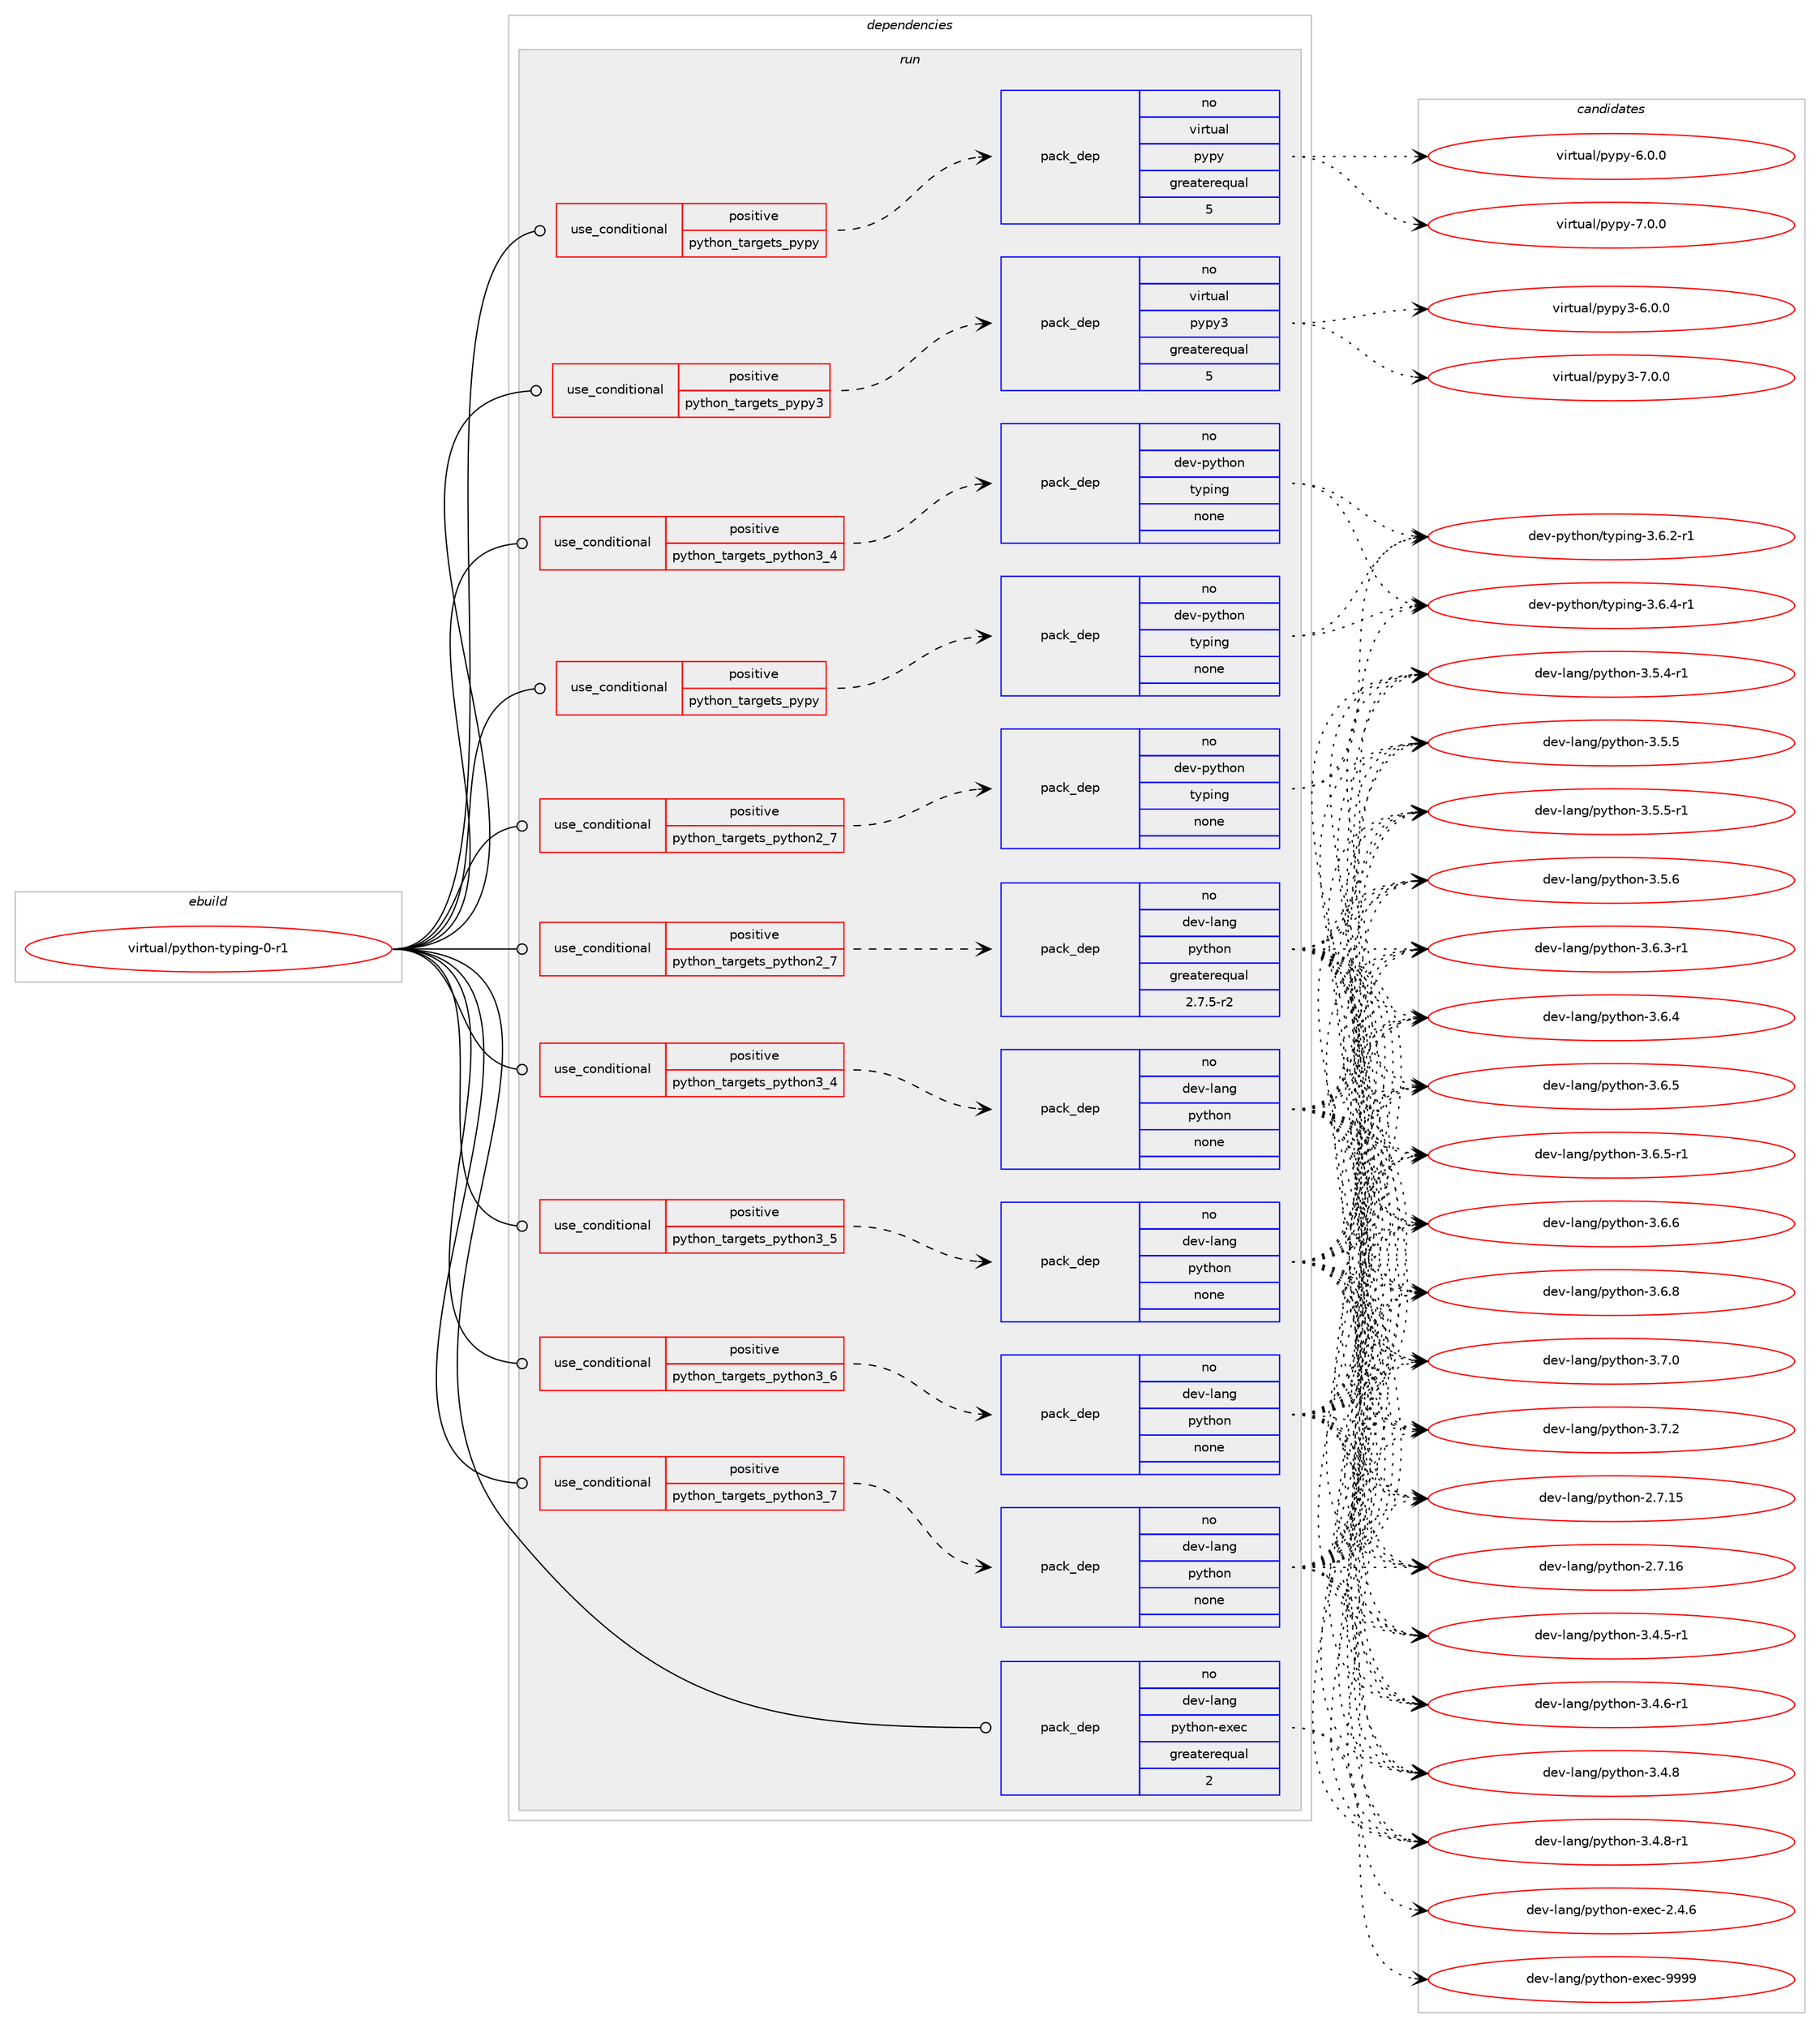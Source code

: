 digraph prolog {

# *************
# Graph options
# *************

newrank=true;
concentrate=true;
compound=true;
graph [rankdir=LR,fontname=Helvetica,fontsize=10,ranksep=1.5];#, ranksep=2.5, nodesep=0.2];
edge  [arrowhead=vee];
node  [fontname=Helvetica,fontsize=10];

# **********
# The ebuild
# **********

subgraph cluster_leftcol {
color=gray;
rank=same;
label=<<i>ebuild</i>>;
id [label="virtual/python-typing-0-r1", color=red, width=4, href="../virtual/python-typing-0-r1.svg"];
}

# ****************
# The dependencies
# ****************

subgraph cluster_midcol {
color=gray;
label=<<i>dependencies</i>>;
subgraph cluster_compile {
fillcolor="#eeeeee";
style=filled;
label=<<i>compile</i>>;
}
subgraph cluster_compileandrun {
fillcolor="#eeeeee";
style=filled;
label=<<i>compile and run</i>>;
}
subgraph cluster_run {
fillcolor="#eeeeee";
style=filled;
label=<<i>run</i>>;
subgraph cond462751 {
dependency1743122 [label=<<TABLE BORDER="0" CELLBORDER="1" CELLSPACING="0" CELLPADDING="4"><TR><TD ROWSPAN="3" CELLPADDING="10">use_conditional</TD></TR><TR><TD>positive</TD></TR><TR><TD>python_targets_pypy</TD></TR></TABLE>>, shape=none, color=red];
subgraph pack1251285 {
dependency1743123 [label=<<TABLE BORDER="0" CELLBORDER="1" CELLSPACING="0" CELLPADDING="4" WIDTH="220"><TR><TD ROWSPAN="6" CELLPADDING="30">pack_dep</TD></TR><TR><TD WIDTH="110">no</TD></TR><TR><TD>dev-python</TD></TR><TR><TD>typing</TD></TR><TR><TD>none</TD></TR><TR><TD></TD></TR></TABLE>>, shape=none, color=blue];
}
dependency1743122:e -> dependency1743123:w [weight=20,style="dashed",arrowhead="vee"];
}
id:e -> dependency1743122:w [weight=20,style="solid",arrowhead="odot"];
subgraph cond462752 {
dependency1743124 [label=<<TABLE BORDER="0" CELLBORDER="1" CELLSPACING="0" CELLPADDING="4"><TR><TD ROWSPAN="3" CELLPADDING="10">use_conditional</TD></TR><TR><TD>positive</TD></TR><TR><TD>python_targets_pypy</TD></TR></TABLE>>, shape=none, color=red];
subgraph pack1251286 {
dependency1743125 [label=<<TABLE BORDER="0" CELLBORDER="1" CELLSPACING="0" CELLPADDING="4" WIDTH="220"><TR><TD ROWSPAN="6" CELLPADDING="30">pack_dep</TD></TR><TR><TD WIDTH="110">no</TD></TR><TR><TD>virtual</TD></TR><TR><TD>pypy</TD></TR><TR><TD>greaterequal</TD></TR><TR><TD>5</TD></TR></TABLE>>, shape=none, color=blue];
}
dependency1743124:e -> dependency1743125:w [weight=20,style="dashed",arrowhead="vee"];
}
id:e -> dependency1743124:w [weight=20,style="solid",arrowhead="odot"];
subgraph cond462753 {
dependency1743126 [label=<<TABLE BORDER="0" CELLBORDER="1" CELLSPACING="0" CELLPADDING="4"><TR><TD ROWSPAN="3" CELLPADDING="10">use_conditional</TD></TR><TR><TD>positive</TD></TR><TR><TD>python_targets_pypy3</TD></TR></TABLE>>, shape=none, color=red];
subgraph pack1251287 {
dependency1743127 [label=<<TABLE BORDER="0" CELLBORDER="1" CELLSPACING="0" CELLPADDING="4" WIDTH="220"><TR><TD ROWSPAN="6" CELLPADDING="30">pack_dep</TD></TR><TR><TD WIDTH="110">no</TD></TR><TR><TD>virtual</TD></TR><TR><TD>pypy3</TD></TR><TR><TD>greaterequal</TD></TR><TR><TD>5</TD></TR></TABLE>>, shape=none, color=blue];
}
dependency1743126:e -> dependency1743127:w [weight=20,style="dashed",arrowhead="vee"];
}
id:e -> dependency1743126:w [weight=20,style="solid",arrowhead="odot"];
subgraph cond462754 {
dependency1743128 [label=<<TABLE BORDER="0" CELLBORDER="1" CELLSPACING="0" CELLPADDING="4"><TR><TD ROWSPAN="3" CELLPADDING="10">use_conditional</TD></TR><TR><TD>positive</TD></TR><TR><TD>python_targets_python2_7</TD></TR></TABLE>>, shape=none, color=red];
subgraph pack1251288 {
dependency1743129 [label=<<TABLE BORDER="0" CELLBORDER="1" CELLSPACING="0" CELLPADDING="4" WIDTH="220"><TR><TD ROWSPAN="6" CELLPADDING="30">pack_dep</TD></TR><TR><TD WIDTH="110">no</TD></TR><TR><TD>dev-lang</TD></TR><TR><TD>python</TD></TR><TR><TD>greaterequal</TD></TR><TR><TD>2.7.5-r2</TD></TR></TABLE>>, shape=none, color=blue];
}
dependency1743128:e -> dependency1743129:w [weight=20,style="dashed",arrowhead="vee"];
}
id:e -> dependency1743128:w [weight=20,style="solid",arrowhead="odot"];
subgraph cond462755 {
dependency1743130 [label=<<TABLE BORDER="0" CELLBORDER="1" CELLSPACING="0" CELLPADDING="4"><TR><TD ROWSPAN="3" CELLPADDING="10">use_conditional</TD></TR><TR><TD>positive</TD></TR><TR><TD>python_targets_python2_7</TD></TR></TABLE>>, shape=none, color=red];
subgraph pack1251289 {
dependency1743131 [label=<<TABLE BORDER="0" CELLBORDER="1" CELLSPACING="0" CELLPADDING="4" WIDTH="220"><TR><TD ROWSPAN="6" CELLPADDING="30">pack_dep</TD></TR><TR><TD WIDTH="110">no</TD></TR><TR><TD>dev-python</TD></TR><TR><TD>typing</TD></TR><TR><TD>none</TD></TR><TR><TD></TD></TR></TABLE>>, shape=none, color=blue];
}
dependency1743130:e -> dependency1743131:w [weight=20,style="dashed",arrowhead="vee"];
}
id:e -> dependency1743130:w [weight=20,style="solid",arrowhead="odot"];
subgraph cond462756 {
dependency1743132 [label=<<TABLE BORDER="0" CELLBORDER="1" CELLSPACING="0" CELLPADDING="4"><TR><TD ROWSPAN="3" CELLPADDING="10">use_conditional</TD></TR><TR><TD>positive</TD></TR><TR><TD>python_targets_python3_4</TD></TR></TABLE>>, shape=none, color=red];
subgraph pack1251290 {
dependency1743133 [label=<<TABLE BORDER="0" CELLBORDER="1" CELLSPACING="0" CELLPADDING="4" WIDTH="220"><TR><TD ROWSPAN="6" CELLPADDING="30">pack_dep</TD></TR><TR><TD WIDTH="110">no</TD></TR><TR><TD>dev-lang</TD></TR><TR><TD>python</TD></TR><TR><TD>none</TD></TR><TR><TD></TD></TR></TABLE>>, shape=none, color=blue];
}
dependency1743132:e -> dependency1743133:w [weight=20,style="dashed",arrowhead="vee"];
}
id:e -> dependency1743132:w [weight=20,style="solid",arrowhead="odot"];
subgraph cond462757 {
dependency1743134 [label=<<TABLE BORDER="0" CELLBORDER="1" CELLSPACING="0" CELLPADDING="4"><TR><TD ROWSPAN="3" CELLPADDING="10">use_conditional</TD></TR><TR><TD>positive</TD></TR><TR><TD>python_targets_python3_4</TD></TR></TABLE>>, shape=none, color=red];
subgraph pack1251291 {
dependency1743135 [label=<<TABLE BORDER="0" CELLBORDER="1" CELLSPACING="0" CELLPADDING="4" WIDTH="220"><TR><TD ROWSPAN="6" CELLPADDING="30">pack_dep</TD></TR><TR><TD WIDTH="110">no</TD></TR><TR><TD>dev-python</TD></TR><TR><TD>typing</TD></TR><TR><TD>none</TD></TR><TR><TD></TD></TR></TABLE>>, shape=none, color=blue];
}
dependency1743134:e -> dependency1743135:w [weight=20,style="dashed",arrowhead="vee"];
}
id:e -> dependency1743134:w [weight=20,style="solid",arrowhead="odot"];
subgraph cond462758 {
dependency1743136 [label=<<TABLE BORDER="0" CELLBORDER="1" CELLSPACING="0" CELLPADDING="4"><TR><TD ROWSPAN="3" CELLPADDING="10">use_conditional</TD></TR><TR><TD>positive</TD></TR><TR><TD>python_targets_python3_5</TD></TR></TABLE>>, shape=none, color=red];
subgraph pack1251292 {
dependency1743137 [label=<<TABLE BORDER="0" CELLBORDER="1" CELLSPACING="0" CELLPADDING="4" WIDTH="220"><TR><TD ROWSPAN="6" CELLPADDING="30">pack_dep</TD></TR><TR><TD WIDTH="110">no</TD></TR><TR><TD>dev-lang</TD></TR><TR><TD>python</TD></TR><TR><TD>none</TD></TR><TR><TD></TD></TR></TABLE>>, shape=none, color=blue];
}
dependency1743136:e -> dependency1743137:w [weight=20,style="dashed",arrowhead="vee"];
}
id:e -> dependency1743136:w [weight=20,style="solid",arrowhead="odot"];
subgraph cond462759 {
dependency1743138 [label=<<TABLE BORDER="0" CELLBORDER="1" CELLSPACING="0" CELLPADDING="4"><TR><TD ROWSPAN="3" CELLPADDING="10">use_conditional</TD></TR><TR><TD>positive</TD></TR><TR><TD>python_targets_python3_6</TD></TR></TABLE>>, shape=none, color=red];
subgraph pack1251293 {
dependency1743139 [label=<<TABLE BORDER="0" CELLBORDER="1" CELLSPACING="0" CELLPADDING="4" WIDTH="220"><TR><TD ROWSPAN="6" CELLPADDING="30">pack_dep</TD></TR><TR><TD WIDTH="110">no</TD></TR><TR><TD>dev-lang</TD></TR><TR><TD>python</TD></TR><TR><TD>none</TD></TR><TR><TD></TD></TR></TABLE>>, shape=none, color=blue];
}
dependency1743138:e -> dependency1743139:w [weight=20,style="dashed",arrowhead="vee"];
}
id:e -> dependency1743138:w [weight=20,style="solid",arrowhead="odot"];
subgraph cond462760 {
dependency1743140 [label=<<TABLE BORDER="0" CELLBORDER="1" CELLSPACING="0" CELLPADDING="4"><TR><TD ROWSPAN="3" CELLPADDING="10">use_conditional</TD></TR><TR><TD>positive</TD></TR><TR><TD>python_targets_python3_7</TD></TR></TABLE>>, shape=none, color=red];
subgraph pack1251294 {
dependency1743141 [label=<<TABLE BORDER="0" CELLBORDER="1" CELLSPACING="0" CELLPADDING="4" WIDTH="220"><TR><TD ROWSPAN="6" CELLPADDING="30">pack_dep</TD></TR><TR><TD WIDTH="110">no</TD></TR><TR><TD>dev-lang</TD></TR><TR><TD>python</TD></TR><TR><TD>none</TD></TR><TR><TD></TD></TR></TABLE>>, shape=none, color=blue];
}
dependency1743140:e -> dependency1743141:w [weight=20,style="dashed",arrowhead="vee"];
}
id:e -> dependency1743140:w [weight=20,style="solid",arrowhead="odot"];
subgraph pack1251295 {
dependency1743142 [label=<<TABLE BORDER="0" CELLBORDER="1" CELLSPACING="0" CELLPADDING="4" WIDTH="220"><TR><TD ROWSPAN="6" CELLPADDING="30">pack_dep</TD></TR><TR><TD WIDTH="110">no</TD></TR><TR><TD>dev-lang</TD></TR><TR><TD>python-exec</TD></TR><TR><TD>greaterequal</TD></TR><TR><TD>2</TD></TR></TABLE>>, shape=none, color=blue];
}
id:e -> dependency1743142:w [weight=20,style="solid",arrowhead="odot"];
}
}

# **************
# The candidates
# **************

subgraph cluster_choices {
rank=same;
color=gray;
label=<<i>candidates</i>>;

subgraph choice1251285 {
color=black;
nodesep=1;
choice10010111845112121116104111110471161211121051101034551465446504511449 [label="dev-python/typing-3.6.2-r1", color=red, width=4,href="../dev-python/typing-3.6.2-r1.svg"];
choice10010111845112121116104111110471161211121051101034551465446524511449 [label="dev-python/typing-3.6.4-r1", color=red, width=4,href="../dev-python/typing-3.6.4-r1.svg"];
dependency1743123:e -> choice10010111845112121116104111110471161211121051101034551465446504511449:w [style=dotted,weight="100"];
dependency1743123:e -> choice10010111845112121116104111110471161211121051101034551465446524511449:w [style=dotted,weight="100"];
}
subgraph choice1251286 {
color=black;
nodesep=1;
choice1181051141161179710847112121112121455446484648 [label="virtual/pypy-6.0.0", color=red, width=4,href="../virtual/pypy-6.0.0.svg"];
choice1181051141161179710847112121112121455546484648 [label="virtual/pypy-7.0.0", color=red, width=4,href="../virtual/pypy-7.0.0.svg"];
dependency1743125:e -> choice1181051141161179710847112121112121455446484648:w [style=dotted,weight="100"];
dependency1743125:e -> choice1181051141161179710847112121112121455546484648:w [style=dotted,weight="100"];
}
subgraph choice1251287 {
color=black;
nodesep=1;
choice118105114116117971084711212111212151455446484648 [label="virtual/pypy3-6.0.0", color=red, width=4,href="../virtual/pypy3-6.0.0.svg"];
choice118105114116117971084711212111212151455546484648 [label="virtual/pypy3-7.0.0", color=red, width=4,href="../virtual/pypy3-7.0.0.svg"];
dependency1743127:e -> choice118105114116117971084711212111212151455446484648:w [style=dotted,weight="100"];
dependency1743127:e -> choice118105114116117971084711212111212151455546484648:w [style=dotted,weight="100"];
}
subgraph choice1251288 {
color=black;
nodesep=1;
choice10010111845108971101034711212111610411111045504655464953 [label="dev-lang/python-2.7.15", color=red, width=4,href="../dev-lang/python-2.7.15.svg"];
choice10010111845108971101034711212111610411111045504655464954 [label="dev-lang/python-2.7.16", color=red, width=4,href="../dev-lang/python-2.7.16.svg"];
choice1001011184510897110103471121211161041111104551465246534511449 [label="dev-lang/python-3.4.5-r1", color=red, width=4,href="../dev-lang/python-3.4.5-r1.svg"];
choice1001011184510897110103471121211161041111104551465246544511449 [label="dev-lang/python-3.4.6-r1", color=red, width=4,href="../dev-lang/python-3.4.6-r1.svg"];
choice100101118451089711010347112121116104111110455146524656 [label="dev-lang/python-3.4.8", color=red, width=4,href="../dev-lang/python-3.4.8.svg"];
choice1001011184510897110103471121211161041111104551465246564511449 [label="dev-lang/python-3.4.8-r1", color=red, width=4,href="../dev-lang/python-3.4.8-r1.svg"];
choice1001011184510897110103471121211161041111104551465346524511449 [label="dev-lang/python-3.5.4-r1", color=red, width=4,href="../dev-lang/python-3.5.4-r1.svg"];
choice100101118451089711010347112121116104111110455146534653 [label="dev-lang/python-3.5.5", color=red, width=4,href="../dev-lang/python-3.5.5.svg"];
choice1001011184510897110103471121211161041111104551465346534511449 [label="dev-lang/python-3.5.5-r1", color=red, width=4,href="../dev-lang/python-3.5.5-r1.svg"];
choice100101118451089711010347112121116104111110455146534654 [label="dev-lang/python-3.5.6", color=red, width=4,href="../dev-lang/python-3.5.6.svg"];
choice1001011184510897110103471121211161041111104551465446514511449 [label="dev-lang/python-3.6.3-r1", color=red, width=4,href="../dev-lang/python-3.6.3-r1.svg"];
choice100101118451089711010347112121116104111110455146544652 [label="dev-lang/python-3.6.4", color=red, width=4,href="../dev-lang/python-3.6.4.svg"];
choice100101118451089711010347112121116104111110455146544653 [label="dev-lang/python-3.6.5", color=red, width=4,href="../dev-lang/python-3.6.5.svg"];
choice1001011184510897110103471121211161041111104551465446534511449 [label="dev-lang/python-3.6.5-r1", color=red, width=4,href="../dev-lang/python-3.6.5-r1.svg"];
choice100101118451089711010347112121116104111110455146544654 [label="dev-lang/python-3.6.6", color=red, width=4,href="../dev-lang/python-3.6.6.svg"];
choice100101118451089711010347112121116104111110455146544656 [label="dev-lang/python-3.6.8", color=red, width=4,href="../dev-lang/python-3.6.8.svg"];
choice100101118451089711010347112121116104111110455146554648 [label="dev-lang/python-3.7.0", color=red, width=4,href="../dev-lang/python-3.7.0.svg"];
choice100101118451089711010347112121116104111110455146554650 [label="dev-lang/python-3.7.2", color=red, width=4,href="../dev-lang/python-3.7.2.svg"];
dependency1743129:e -> choice10010111845108971101034711212111610411111045504655464953:w [style=dotted,weight="100"];
dependency1743129:e -> choice10010111845108971101034711212111610411111045504655464954:w [style=dotted,weight="100"];
dependency1743129:e -> choice1001011184510897110103471121211161041111104551465246534511449:w [style=dotted,weight="100"];
dependency1743129:e -> choice1001011184510897110103471121211161041111104551465246544511449:w [style=dotted,weight="100"];
dependency1743129:e -> choice100101118451089711010347112121116104111110455146524656:w [style=dotted,weight="100"];
dependency1743129:e -> choice1001011184510897110103471121211161041111104551465246564511449:w [style=dotted,weight="100"];
dependency1743129:e -> choice1001011184510897110103471121211161041111104551465346524511449:w [style=dotted,weight="100"];
dependency1743129:e -> choice100101118451089711010347112121116104111110455146534653:w [style=dotted,weight="100"];
dependency1743129:e -> choice1001011184510897110103471121211161041111104551465346534511449:w [style=dotted,weight="100"];
dependency1743129:e -> choice100101118451089711010347112121116104111110455146534654:w [style=dotted,weight="100"];
dependency1743129:e -> choice1001011184510897110103471121211161041111104551465446514511449:w [style=dotted,weight="100"];
dependency1743129:e -> choice100101118451089711010347112121116104111110455146544652:w [style=dotted,weight="100"];
dependency1743129:e -> choice100101118451089711010347112121116104111110455146544653:w [style=dotted,weight="100"];
dependency1743129:e -> choice1001011184510897110103471121211161041111104551465446534511449:w [style=dotted,weight="100"];
dependency1743129:e -> choice100101118451089711010347112121116104111110455146544654:w [style=dotted,weight="100"];
dependency1743129:e -> choice100101118451089711010347112121116104111110455146544656:w [style=dotted,weight="100"];
dependency1743129:e -> choice100101118451089711010347112121116104111110455146554648:w [style=dotted,weight="100"];
dependency1743129:e -> choice100101118451089711010347112121116104111110455146554650:w [style=dotted,weight="100"];
}
subgraph choice1251289 {
color=black;
nodesep=1;
choice10010111845112121116104111110471161211121051101034551465446504511449 [label="dev-python/typing-3.6.2-r1", color=red, width=4,href="../dev-python/typing-3.6.2-r1.svg"];
choice10010111845112121116104111110471161211121051101034551465446524511449 [label="dev-python/typing-3.6.4-r1", color=red, width=4,href="../dev-python/typing-3.6.4-r1.svg"];
dependency1743131:e -> choice10010111845112121116104111110471161211121051101034551465446504511449:w [style=dotted,weight="100"];
dependency1743131:e -> choice10010111845112121116104111110471161211121051101034551465446524511449:w [style=dotted,weight="100"];
}
subgraph choice1251290 {
color=black;
nodesep=1;
choice10010111845108971101034711212111610411111045504655464953 [label="dev-lang/python-2.7.15", color=red, width=4,href="../dev-lang/python-2.7.15.svg"];
choice10010111845108971101034711212111610411111045504655464954 [label="dev-lang/python-2.7.16", color=red, width=4,href="../dev-lang/python-2.7.16.svg"];
choice1001011184510897110103471121211161041111104551465246534511449 [label="dev-lang/python-3.4.5-r1", color=red, width=4,href="../dev-lang/python-3.4.5-r1.svg"];
choice1001011184510897110103471121211161041111104551465246544511449 [label="dev-lang/python-3.4.6-r1", color=red, width=4,href="../dev-lang/python-3.4.6-r1.svg"];
choice100101118451089711010347112121116104111110455146524656 [label="dev-lang/python-3.4.8", color=red, width=4,href="../dev-lang/python-3.4.8.svg"];
choice1001011184510897110103471121211161041111104551465246564511449 [label="dev-lang/python-3.4.8-r1", color=red, width=4,href="../dev-lang/python-3.4.8-r1.svg"];
choice1001011184510897110103471121211161041111104551465346524511449 [label="dev-lang/python-3.5.4-r1", color=red, width=4,href="../dev-lang/python-3.5.4-r1.svg"];
choice100101118451089711010347112121116104111110455146534653 [label="dev-lang/python-3.5.5", color=red, width=4,href="../dev-lang/python-3.5.5.svg"];
choice1001011184510897110103471121211161041111104551465346534511449 [label="dev-lang/python-3.5.5-r1", color=red, width=4,href="../dev-lang/python-3.5.5-r1.svg"];
choice100101118451089711010347112121116104111110455146534654 [label="dev-lang/python-3.5.6", color=red, width=4,href="../dev-lang/python-3.5.6.svg"];
choice1001011184510897110103471121211161041111104551465446514511449 [label="dev-lang/python-3.6.3-r1", color=red, width=4,href="../dev-lang/python-3.6.3-r1.svg"];
choice100101118451089711010347112121116104111110455146544652 [label="dev-lang/python-3.6.4", color=red, width=4,href="../dev-lang/python-3.6.4.svg"];
choice100101118451089711010347112121116104111110455146544653 [label="dev-lang/python-3.6.5", color=red, width=4,href="../dev-lang/python-3.6.5.svg"];
choice1001011184510897110103471121211161041111104551465446534511449 [label="dev-lang/python-3.6.5-r1", color=red, width=4,href="../dev-lang/python-3.6.5-r1.svg"];
choice100101118451089711010347112121116104111110455146544654 [label="dev-lang/python-3.6.6", color=red, width=4,href="../dev-lang/python-3.6.6.svg"];
choice100101118451089711010347112121116104111110455146544656 [label="dev-lang/python-3.6.8", color=red, width=4,href="../dev-lang/python-3.6.8.svg"];
choice100101118451089711010347112121116104111110455146554648 [label="dev-lang/python-3.7.0", color=red, width=4,href="../dev-lang/python-3.7.0.svg"];
choice100101118451089711010347112121116104111110455146554650 [label="dev-lang/python-3.7.2", color=red, width=4,href="../dev-lang/python-3.7.2.svg"];
dependency1743133:e -> choice10010111845108971101034711212111610411111045504655464953:w [style=dotted,weight="100"];
dependency1743133:e -> choice10010111845108971101034711212111610411111045504655464954:w [style=dotted,weight="100"];
dependency1743133:e -> choice1001011184510897110103471121211161041111104551465246534511449:w [style=dotted,weight="100"];
dependency1743133:e -> choice1001011184510897110103471121211161041111104551465246544511449:w [style=dotted,weight="100"];
dependency1743133:e -> choice100101118451089711010347112121116104111110455146524656:w [style=dotted,weight="100"];
dependency1743133:e -> choice1001011184510897110103471121211161041111104551465246564511449:w [style=dotted,weight="100"];
dependency1743133:e -> choice1001011184510897110103471121211161041111104551465346524511449:w [style=dotted,weight="100"];
dependency1743133:e -> choice100101118451089711010347112121116104111110455146534653:w [style=dotted,weight="100"];
dependency1743133:e -> choice1001011184510897110103471121211161041111104551465346534511449:w [style=dotted,weight="100"];
dependency1743133:e -> choice100101118451089711010347112121116104111110455146534654:w [style=dotted,weight="100"];
dependency1743133:e -> choice1001011184510897110103471121211161041111104551465446514511449:w [style=dotted,weight="100"];
dependency1743133:e -> choice100101118451089711010347112121116104111110455146544652:w [style=dotted,weight="100"];
dependency1743133:e -> choice100101118451089711010347112121116104111110455146544653:w [style=dotted,weight="100"];
dependency1743133:e -> choice1001011184510897110103471121211161041111104551465446534511449:w [style=dotted,weight="100"];
dependency1743133:e -> choice100101118451089711010347112121116104111110455146544654:w [style=dotted,weight="100"];
dependency1743133:e -> choice100101118451089711010347112121116104111110455146544656:w [style=dotted,weight="100"];
dependency1743133:e -> choice100101118451089711010347112121116104111110455146554648:w [style=dotted,weight="100"];
dependency1743133:e -> choice100101118451089711010347112121116104111110455146554650:w [style=dotted,weight="100"];
}
subgraph choice1251291 {
color=black;
nodesep=1;
choice10010111845112121116104111110471161211121051101034551465446504511449 [label="dev-python/typing-3.6.2-r1", color=red, width=4,href="../dev-python/typing-3.6.2-r1.svg"];
choice10010111845112121116104111110471161211121051101034551465446524511449 [label="dev-python/typing-3.6.4-r1", color=red, width=4,href="../dev-python/typing-3.6.4-r1.svg"];
dependency1743135:e -> choice10010111845112121116104111110471161211121051101034551465446504511449:w [style=dotted,weight="100"];
dependency1743135:e -> choice10010111845112121116104111110471161211121051101034551465446524511449:w [style=dotted,weight="100"];
}
subgraph choice1251292 {
color=black;
nodesep=1;
choice10010111845108971101034711212111610411111045504655464953 [label="dev-lang/python-2.7.15", color=red, width=4,href="../dev-lang/python-2.7.15.svg"];
choice10010111845108971101034711212111610411111045504655464954 [label="dev-lang/python-2.7.16", color=red, width=4,href="../dev-lang/python-2.7.16.svg"];
choice1001011184510897110103471121211161041111104551465246534511449 [label="dev-lang/python-3.4.5-r1", color=red, width=4,href="../dev-lang/python-3.4.5-r1.svg"];
choice1001011184510897110103471121211161041111104551465246544511449 [label="dev-lang/python-3.4.6-r1", color=red, width=4,href="../dev-lang/python-3.4.6-r1.svg"];
choice100101118451089711010347112121116104111110455146524656 [label="dev-lang/python-3.4.8", color=red, width=4,href="../dev-lang/python-3.4.8.svg"];
choice1001011184510897110103471121211161041111104551465246564511449 [label="dev-lang/python-3.4.8-r1", color=red, width=4,href="../dev-lang/python-3.4.8-r1.svg"];
choice1001011184510897110103471121211161041111104551465346524511449 [label="dev-lang/python-3.5.4-r1", color=red, width=4,href="../dev-lang/python-3.5.4-r1.svg"];
choice100101118451089711010347112121116104111110455146534653 [label="dev-lang/python-3.5.5", color=red, width=4,href="../dev-lang/python-3.5.5.svg"];
choice1001011184510897110103471121211161041111104551465346534511449 [label="dev-lang/python-3.5.5-r1", color=red, width=4,href="../dev-lang/python-3.5.5-r1.svg"];
choice100101118451089711010347112121116104111110455146534654 [label="dev-lang/python-3.5.6", color=red, width=4,href="../dev-lang/python-3.5.6.svg"];
choice1001011184510897110103471121211161041111104551465446514511449 [label="dev-lang/python-3.6.3-r1", color=red, width=4,href="../dev-lang/python-3.6.3-r1.svg"];
choice100101118451089711010347112121116104111110455146544652 [label="dev-lang/python-3.6.4", color=red, width=4,href="../dev-lang/python-3.6.4.svg"];
choice100101118451089711010347112121116104111110455146544653 [label="dev-lang/python-3.6.5", color=red, width=4,href="../dev-lang/python-3.6.5.svg"];
choice1001011184510897110103471121211161041111104551465446534511449 [label="dev-lang/python-3.6.5-r1", color=red, width=4,href="../dev-lang/python-3.6.5-r1.svg"];
choice100101118451089711010347112121116104111110455146544654 [label="dev-lang/python-3.6.6", color=red, width=4,href="../dev-lang/python-3.6.6.svg"];
choice100101118451089711010347112121116104111110455146544656 [label="dev-lang/python-3.6.8", color=red, width=4,href="../dev-lang/python-3.6.8.svg"];
choice100101118451089711010347112121116104111110455146554648 [label="dev-lang/python-3.7.0", color=red, width=4,href="../dev-lang/python-3.7.0.svg"];
choice100101118451089711010347112121116104111110455146554650 [label="dev-lang/python-3.7.2", color=red, width=4,href="../dev-lang/python-3.7.2.svg"];
dependency1743137:e -> choice10010111845108971101034711212111610411111045504655464953:w [style=dotted,weight="100"];
dependency1743137:e -> choice10010111845108971101034711212111610411111045504655464954:w [style=dotted,weight="100"];
dependency1743137:e -> choice1001011184510897110103471121211161041111104551465246534511449:w [style=dotted,weight="100"];
dependency1743137:e -> choice1001011184510897110103471121211161041111104551465246544511449:w [style=dotted,weight="100"];
dependency1743137:e -> choice100101118451089711010347112121116104111110455146524656:w [style=dotted,weight="100"];
dependency1743137:e -> choice1001011184510897110103471121211161041111104551465246564511449:w [style=dotted,weight="100"];
dependency1743137:e -> choice1001011184510897110103471121211161041111104551465346524511449:w [style=dotted,weight="100"];
dependency1743137:e -> choice100101118451089711010347112121116104111110455146534653:w [style=dotted,weight="100"];
dependency1743137:e -> choice1001011184510897110103471121211161041111104551465346534511449:w [style=dotted,weight="100"];
dependency1743137:e -> choice100101118451089711010347112121116104111110455146534654:w [style=dotted,weight="100"];
dependency1743137:e -> choice1001011184510897110103471121211161041111104551465446514511449:w [style=dotted,weight="100"];
dependency1743137:e -> choice100101118451089711010347112121116104111110455146544652:w [style=dotted,weight="100"];
dependency1743137:e -> choice100101118451089711010347112121116104111110455146544653:w [style=dotted,weight="100"];
dependency1743137:e -> choice1001011184510897110103471121211161041111104551465446534511449:w [style=dotted,weight="100"];
dependency1743137:e -> choice100101118451089711010347112121116104111110455146544654:w [style=dotted,weight="100"];
dependency1743137:e -> choice100101118451089711010347112121116104111110455146544656:w [style=dotted,weight="100"];
dependency1743137:e -> choice100101118451089711010347112121116104111110455146554648:w [style=dotted,weight="100"];
dependency1743137:e -> choice100101118451089711010347112121116104111110455146554650:w [style=dotted,weight="100"];
}
subgraph choice1251293 {
color=black;
nodesep=1;
choice10010111845108971101034711212111610411111045504655464953 [label="dev-lang/python-2.7.15", color=red, width=4,href="../dev-lang/python-2.7.15.svg"];
choice10010111845108971101034711212111610411111045504655464954 [label="dev-lang/python-2.7.16", color=red, width=4,href="../dev-lang/python-2.7.16.svg"];
choice1001011184510897110103471121211161041111104551465246534511449 [label="dev-lang/python-3.4.5-r1", color=red, width=4,href="../dev-lang/python-3.4.5-r1.svg"];
choice1001011184510897110103471121211161041111104551465246544511449 [label="dev-lang/python-3.4.6-r1", color=red, width=4,href="../dev-lang/python-3.4.6-r1.svg"];
choice100101118451089711010347112121116104111110455146524656 [label="dev-lang/python-3.4.8", color=red, width=4,href="../dev-lang/python-3.4.8.svg"];
choice1001011184510897110103471121211161041111104551465246564511449 [label="dev-lang/python-3.4.8-r1", color=red, width=4,href="../dev-lang/python-3.4.8-r1.svg"];
choice1001011184510897110103471121211161041111104551465346524511449 [label="dev-lang/python-3.5.4-r1", color=red, width=4,href="../dev-lang/python-3.5.4-r1.svg"];
choice100101118451089711010347112121116104111110455146534653 [label="dev-lang/python-3.5.5", color=red, width=4,href="../dev-lang/python-3.5.5.svg"];
choice1001011184510897110103471121211161041111104551465346534511449 [label="dev-lang/python-3.5.5-r1", color=red, width=4,href="../dev-lang/python-3.5.5-r1.svg"];
choice100101118451089711010347112121116104111110455146534654 [label="dev-lang/python-3.5.6", color=red, width=4,href="../dev-lang/python-3.5.6.svg"];
choice1001011184510897110103471121211161041111104551465446514511449 [label="dev-lang/python-3.6.3-r1", color=red, width=4,href="../dev-lang/python-3.6.3-r1.svg"];
choice100101118451089711010347112121116104111110455146544652 [label="dev-lang/python-3.6.4", color=red, width=4,href="../dev-lang/python-3.6.4.svg"];
choice100101118451089711010347112121116104111110455146544653 [label="dev-lang/python-3.6.5", color=red, width=4,href="../dev-lang/python-3.6.5.svg"];
choice1001011184510897110103471121211161041111104551465446534511449 [label="dev-lang/python-3.6.5-r1", color=red, width=4,href="../dev-lang/python-3.6.5-r1.svg"];
choice100101118451089711010347112121116104111110455146544654 [label="dev-lang/python-3.6.6", color=red, width=4,href="../dev-lang/python-3.6.6.svg"];
choice100101118451089711010347112121116104111110455146544656 [label="dev-lang/python-3.6.8", color=red, width=4,href="../dev-lang/python-3.6.8.svg"];
choice100101118451089711010347112121116104111110455146554648 [label="dev-lang/python-3.7.0", color=red, width=4,href="../dev-lang/python-3.7.0.svg"];
choice100101118451089711010347112121116104111110455146554650 [label="dev-lang/python-3.7.2", color=red, width=4,href="../dev-lang/python-3.7.2.svg"];
dependency1743139:e -> choice10010111845108971101034711212111610411111045504655464953:w [style=dotted,weight="100"];
dependency1743139:e -> choice10010111845108971101034711212111610411111045504655464954:w [style=dotted,weight="100"];
dependency1743139:e -> choice1001011184510897110103471121211161041111104551465246534511449:w [style=dotted,weight="100"];
dependency1743139:e -> choice1001011184510897110103471121211161041111104551465246544511449:w [style=dotted,weight="100"];
dependency1743139:e -> choice100101118451089711010347112121116104111110455146524656:w [style=dotted,weight="100"];
dependency1743139:e -> choice1001011184510897110103471121211161041111104551465246564511449:w [style=dotted,weight="100"];
dependency1743139:e -> choice1001011184510897110103471121211161041111104551465346524511449:w [style=dotted,weight="100"];
dependency1743139:e -> choice100101118451089711010347112121116104111110455146534653:w [style=dotted,weight="100"];
dependency1743139:e -> choice1001011184510897110103471121211161041111104551465346534511449:w [style=dotted,weight="100"];
dependency1743139:e -> choice100101118451089711010347112121116104111110455146534654:w [style=dotted,weight="100"];
dependency1743139:e -> choice1001011184510897110103471121211161041111104551465446514511449:w [style=dotted,weight="100"];
dependency1743139:e -> choice100101118451089711010347112121116104111110455146544652:w [style=dotted,weight="100"];
dependency1743139:e -> choice100101118451089711010347112121116104111110455146544653:w [style=dotted,weight="100"];
dependency1743139:e -> choice1001011184510897110103471121211161041111104551465446534511449:w [style=dotted,weight="100"];
dependency1743139:e -> choice100101118451089711010347112121116104111110455146544654:w [style=dotted,weight="100"];
dependency1743139:e -> choice100101118451089711010347112121116104111110455146544656:w [style=dotted,weight="100"];
dependency1743139:e -> choice100101118451089711010347112121116104111110455146554648:w [style=dotted,weight="100"];
dependency1743139:e -> choice100101118451089711010347112121116104111110455146554650:w [style=dotted,weight="100"];
}
subgraph choice1251294 {
color=black;
nodesep=1;
choice10010111845108971101034711212111610411111045504655464953 [label="dev-lang/python-2.7.15", color=red, width=4,href="../dev-lang/python-2.7.15.svg"];
choice10010111845108971101034711212111610411111045504655464954 [label="dev-lang/python-2.7.16", color=red, width=4,href="../dev-lang/python-2.7.16.svg"];
choice1001011184510897110103471121211161041111104551465246534511449 [label="dev-lang/python-3.4.5-r1", color=red, width=4,href="../dev-lang/python-3.4.5-r1.svg"];
choice1001011184510897110103471121211161041111104551465246544511449 [label="dev-lang/python-3.4.6-r1", color=red, width=4,href="../dev-lang/python-3.4.6-r1.svg"];
choice100101118451089711010347112121116104111110455146524656 [label="dev-lang/python-3.4.8", color=red, width=4,href="../dev-lang/python-3.4.8.svg"];
choice1001011184510897110103471121211161041111104551465246564511449 [label="dev-lang/python-3.4.8-r1", color=red, width=4,href="../dev-lang/python-3.4.8-r1.svg"];
choice1001011184510897110103471121211161041111104551465346524511449 [label="dev-lang/python-3.5.4-r1", color=red, width=4,href="../dev-lang/python-3.5.4-r1.svg"];
choice100101118451089711010347112121116104111110455146534653 [label="dev-lang/python-3.5.5", color=red, width=4,href="../dev-lang/python-3.5.5.svg"];
choice1001011184510897110103471121211161041111104551465346534511449 [label="dev-lang/python-3.5.5-r1", color=red, width=4,href="../dev-lang/python-3.5.5-r1.svg"];
choice100101118451089711010347112121116104111110455146534654 [label="dev-lang/python-3.5.6", color=red, width=4,href="../dev-lang/python-3.5.6.svg"];
choice1001011184510897110103471121211161041111104551465446514511449 [label="dev-lang/python-3.6.3-r1", color=red, width=4,href="../dev-lang/python-3.6.3-r1.svg"];
choice100101118451089711010347112121116104111110455146544652 [label="dev-lang/python-3.6.4", color=red, width=4,href="../dev-lang/python-3.6.4.svg"];
choice100101118451089711010347112121116104111110455146544653 [label="dev-lang/python-3.6.5", color=red, width=4,href="../dev-lang/python-3.6.5.svg"];
choice1001011184510897110103471121211161041111104551465446534511449 [label="dev-lang/python-3.6.5-r1", color=red, width=4,href="../dev-lang/python-3.6.5-r1.svg"];
choice100101118451089711010347112121116104111110455146544654 [label="dev-lang/python-3.6.6", color=red, width=4,href="../dev-lang/python-3.6.6.svg"];
choice100101118451089711010347112121116104111110455146544656 [label="dev-lang/python-3.6.8", color=red, width=4,href="../dev-lang/python-3.6.8.svg"];
choice100101118451089711010347112121116104111110455146554648 [label="dev-lang/python-3.7.0", color=red, width=4,href="../dev-lang/python-3.7.0.svg"];
choice100101118451089711010347112121116104111110455146554650 [label="dev-lang/python-3.7.2", color=red, width=4,href="../dev-lang/python-3.7.2.svg"];
dependency1743141:e -> choice10010111845108971101034711212111610411111045504655464953:w [style=dotted,weight="100"];
dependency1743141:e -> choice10010111845108971101034711212111610411111045504655464954:w [style=dotted,weight="100"];
dependency1743141:e -> choice1001011184510897110103471121211161041111104551465246534511449:w [style=dotted,weight="100"];
dependency1743141:e -> choice1001011184510897110103471121211161041111104551465246544511449:w [style=dotted,weight="100"];
dependency1743141:e -> choice100101118451089711010347112121116104111110455146524656:w [style=dotted,weight="100"];
dependency1743141:e -> choice1001011184510897110103471121211161041111104551465246564511449:w [style=dotted,weight="100"];
dependency1743141:e -> choice1001011184510897110103471121211161041111104551465346524511449:w [style=dotted,weight="100"];
dependency1743141:e -> choice100101118451089711010347112121116104111110455146534653:w [style=dotted,weight="100"];
dependency1743141:e -> choice1001011184510897110103471121211161041111104551465346534511449:w [style=dotted,weight="100"];
dependency1743141:e -> choice100101118451089711010347112121116104111110455146534654:w [style=dotted,weight="100"];
dependency1743141:e -> choice1001011184510897110103471121211161041111104551465446514511449:w [style=dotted,weight="100"];
dependency1743141:e -> choice100101118451089711010347112121116104111110455146544652:w [style=dotted,weight="100"];
dependency1743141:e -> choice100101118451089711010347112121116104111110455146544653:w [style=dotted,weight="100"];
dependency1743141:e -> choice1001011184510897110103471121211161041111104551465446534511449:w [style=dotted,weight="100"];
dependency1743141:e -> choice100101118451089711010347112121116104111110455146544654:w [style=dotted,weight="100"];
dependency1743141:e -> choice100101118451089711010347112121116104111110455146544656:w [style=dotted,weight="100"];
dependency1743141:e -> choice100101118451089711010347112121116104111110455146554648:w [style=dotted,weight="100"];
dependency1743141:e -> choice100101118451089711010347112121116104111110455146554650:w [style=dotted,weight="100"];
}
subgraph choice1251295 {
color=black;
nodesep=1;
choice1001011184510897110103471121211161041111104510112010199455046524654 [label="dev-lang/python-exec-2.4.6", color=red, width=4,href="../dev-lang/python-exec-2.4.6.svg"];
choice10010111845108971101034711212111610411111045101120101994557575757 [label="dev-lang/python-exec-9999", color=red, width=4,href="../dev-lang/python-exec-9999.svg"];
dependency1743142:e -> choice1001011184510897110103471121211161041111104510112010199455046524654:w [style=dotted,weight="100"];
dependency1743142:e -> choice10010111845108971101034711212111610411111045101120101994557575757:w [style=dotted,weight="100"];
}
}

}
